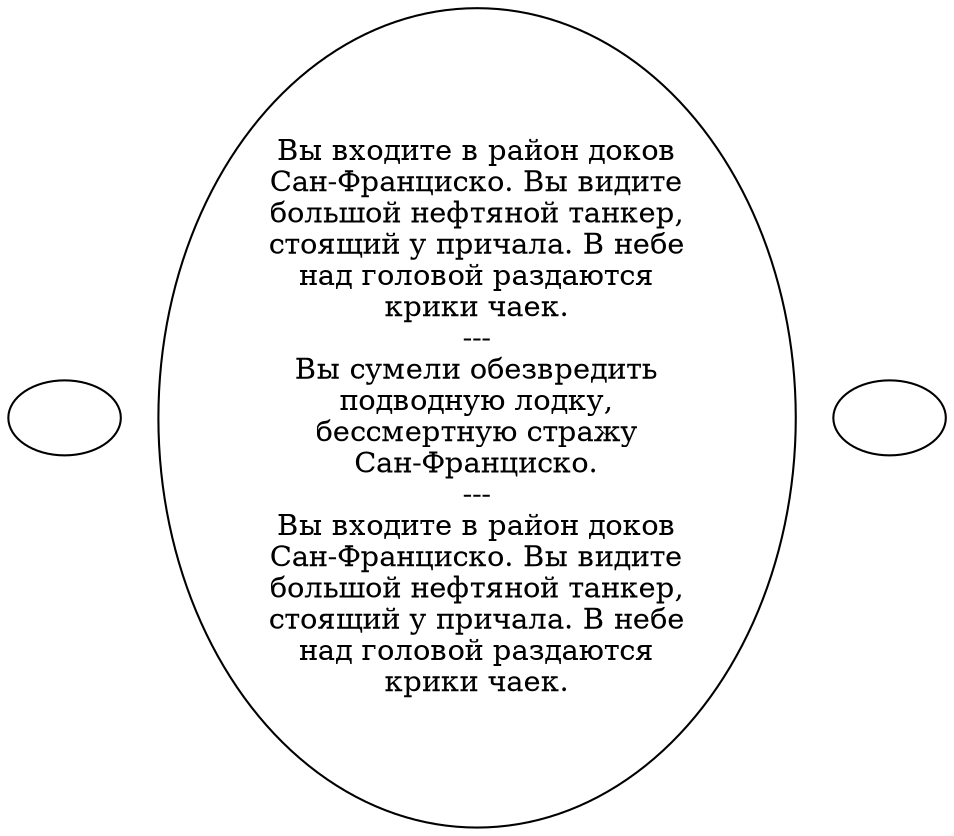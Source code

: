 digraph sfdock {
  "start" [style=filled       fillcolor="#FFFFFF"       color="#000000"]
  "start" [label=""]
  "map_enter_p_proc" [style=filled       fillcolor="#FFFFFF"       color="#000000"]
  "map_enter_p_proc" [label="Вы входите в район доков\nСан-Франциско. Вы видите\nбольшой нефтяной танкер,\nстоящий у причала. В небе\nнад головой раздаются\nкрики чаек.\n---\nВы сумели обезвредить\nподводную лодку,\nбессмертную стражу\nСан-Франциско.\n---\nВы входите в район доков\nСан-Франциско. Вы видите\nбольшой нефтяной танкер,\nстоящий у причала. В небе\nнад головой раздаются\nкрики чаек."]
  "map_update_p_proc" [style=filled       fillcolor="#FFFFFF"       color="#000000"]
  "map_update_p_proc" [label=""]
}